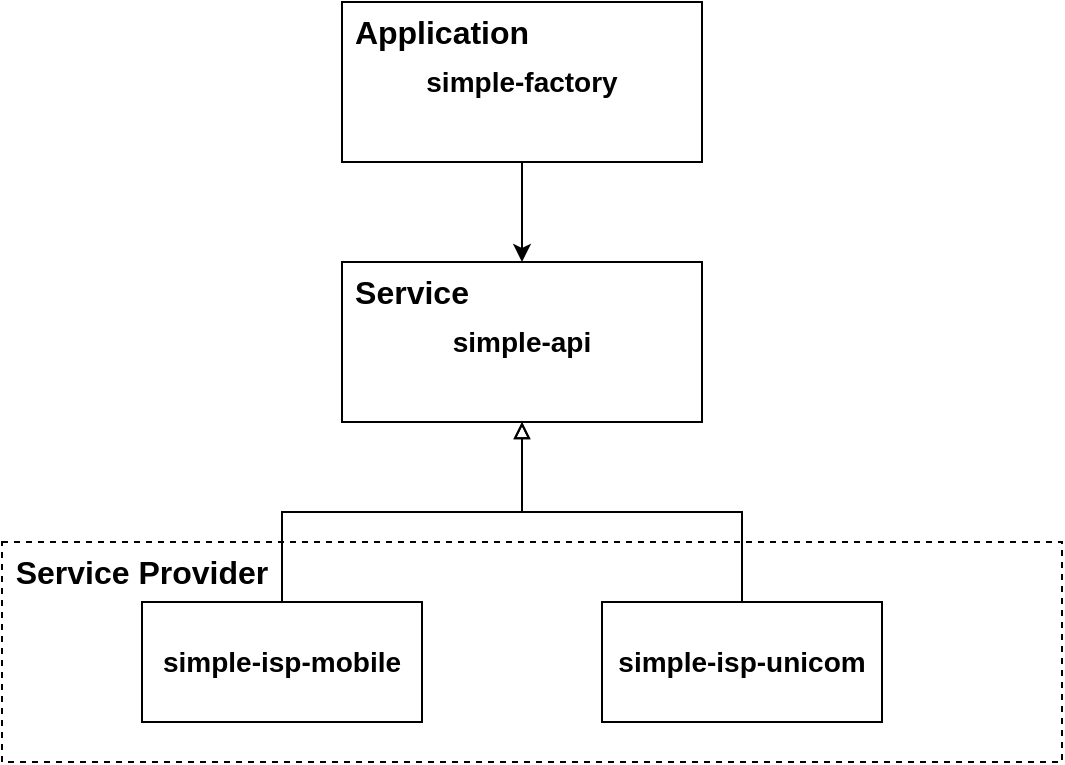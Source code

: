 <mxfile version="20.8.16" type="device"><diagram name="第 1 页" id="VytoJayAogtAkNGx3nd3"><mxGraphModel dx="1036" dy="614" grid="1" gridSize="10" guides="1" tooltips="1" connect="1" arrows="1" fold="1" page="1" pageScale="1" pageWidth="827" pageHeight="1169" math="0" shadow="0"><root><mxCell id="0"/><mxCell id="1" parent="0"/><mxCell id="KBX_s4Ni07gE_A-6iqp6-10" value="" style="rounded=0;whiteSpace=wrap;html=1;fontSize=14;dashed=1;" vertex="1" parent="1"><mxGeometry x="2" y="272" width="530" height="110" as="geometry"/></mxCell><mxCell id="KBX_s4Ni07gE_A-6iqp6-3" style="edgeStyle=orthogonalEdgeStyle;rounded=0;orthogonalLoop=1;jettySize=auto;html=1;exitX=0.5;exitY=1;exitDx=0;exitDy=0;entryX=0.5;entryY=0;entryDx=0;entryDy=0;fontSize=14;" edge="1" parent="1" source="KBX_s4Ni07gE_A-6iqp6-1" target="KBX_s4Ni07gE_A-6iqp6-2"><mxGeometry relative="1" as="geometry"/></mxCell><mxCell id="KBX_s4Ni07gE_A-6iqp6-1" value="simple-factory" style="rounded=0;whiteSpace=wrap;html=1;fontStyle=1;fontSize=14;" vertex="1" parent="1"><mxGeometry x="172" y="2" width="180" height="80" as="geometry"/></mxCell><mxCell id="KBX_s4Ni07gE_A-6iqp6-2" value="simple-api" style="rounded=0;whiteSpace=wrap;html=1;fontStyle=1;fontSize=14;labelBackgroundColor=default;" vertex="1" parent="1"><mxGeometry x="172" y="132" width="180" height="80" as="geometry"/></mxCell><mxCell id="KBX_s4Ni07gE_A-6iqp6-8" style="edgeStyle=orthogonalEdgeStyle;rounded=0;orthogonalLoop=1;jettySize=auto;html=1;exitX=0.5;exitY=0;exitDx=0;exitDy=0;fontSize=14;endArrow=block;endFill=0;entryX=0.5;entryY=1;entryDx=0;entryDy=0;" edge="1" parent="1" source="KBX_s4Ni07gE_A-6iqp6-4" target="KBX_s4Ni07gE_A-6iqp6-2"><mxGeometry relative="1" as="geometry"><mxPoint x="262" y="222" as="targetPoint"/></mxGeometry></mxCell><mxCell id="KBX_s4Ni07gE_A-6iqp6-4" value="simple-isp-mobile" style="rounded=0;whiteSpace=wrap;html=1;fontStyle=1;fontSize=14;" vertex="1" parent="1"><mxGeometry x="72" y="302" width="140" height="60" as="geometry"/></mxCell><mxCell id="KBX_s4Ni07gE_A-6iqp6-9" style="edgeStyle=orthogonalEdgeStyle;rounded=0;orthogonalLoop=1;jettySize=auto;html=1;exitX=0.5;exitY=0;exitDx=0;exitDy=0;fontSize=14;endArrow=block;endFill=0;entryX=0.5;entryY=1;entryDx=0;entryDy=0;" edge="1" parent="1" source="KBX_s4Ni07gE_A-6iqp6-5" target="KBX_s4Ni07gE_A-6iqp6-2"><mxGeometry relative="1" as="geometry"><mxPoint x="252" y="222" as="targetPoint"/></mxGeometry></mxCell><mxCell id="KBX_s4Ni07gE_A-6iqp6-5" value="simple-isp-unicom" style="rounded=0;whiteSpace=wrap;html=1;fontStyle=1;fontSize=14;" vertex="1" parent="1"><mxGeometry x="302" y="302" width="140" height="60" as="geometry"/></mxCell><mxCell id="KBX_s4Ni07gE_A-6iqp6-11" value="Service Provider" style="text;html=1;strokeColor=none;fillColor=none;align=center;verticalAlign=middle;whiteSpace=wrap;rounded=0;fontSize=16;fontStyle=1" vertex="1" parent="1"><mxGeometry x="2" y="272" width="140" height="30" as="geometry"/></mxCell><mxCell id="KBX_s4Ni07gE_A-6iqp6-12" value="Service" style="text;html=1;strokeColor=none;fillColor=none;align=center;verticalAlign=middle;whiteSpace=wrap;rounded=0;fontSize=16;fontStyle=1" vertex="1" parent="1"><mxGeometry x="172" y="132" width="70" height="30" as="geometry"/></mxCell><mxCell id="KBX_s4Ni07gE_A-6iqp6-15" value="Application" style="text;html=1;strokeColor=none;fillColor=none;align=center;verticalAlign=middle;whiteSpace=wrap;rounded=0;fontSize=16;fontStyle=1" vertex="1" parent="1"><mxGeometry x="172" y="2" width="100" height="30" as="geometry"/></mxCell></root></mxGraphModel></diagram></mxfile>